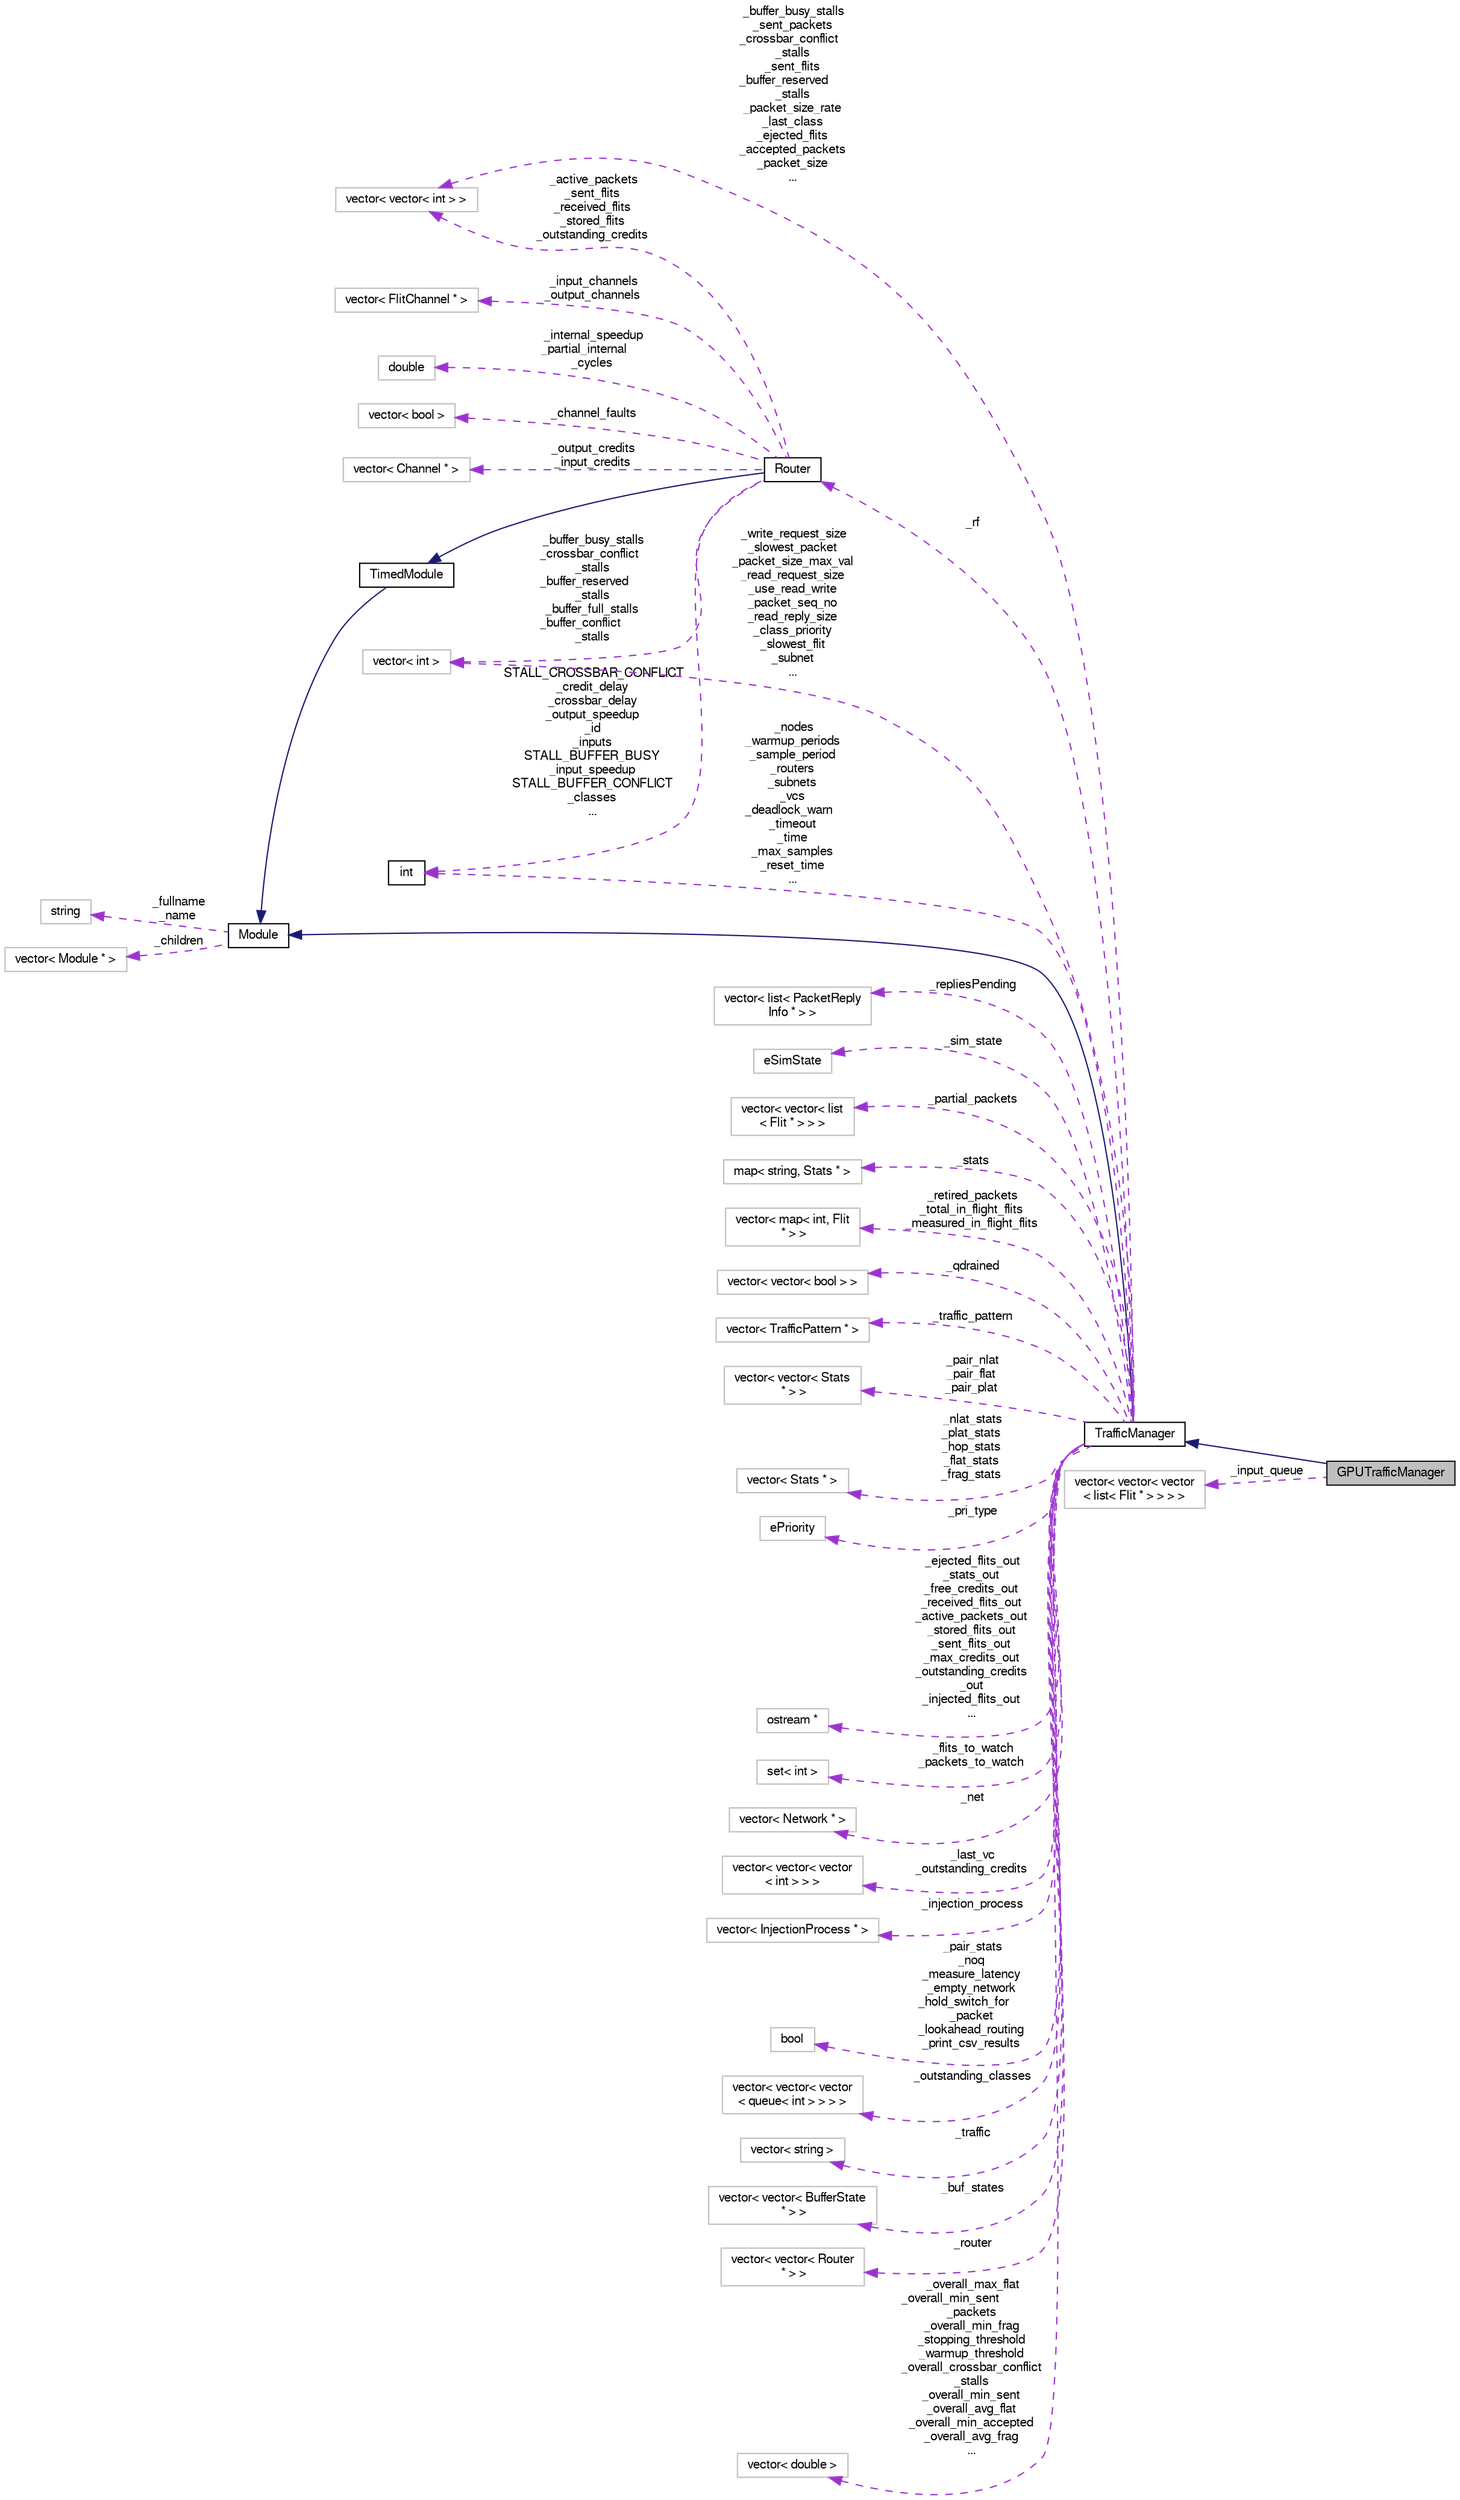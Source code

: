 digraph "GPUTrafficManager"
{
  bgcolor="transparent";
  edge [fontname="FreeSans",fontsize="10",labelfontname="FreeSans",labelfontsize="10"];
  node [fontname="FreeSans",fontsize="10",shape=record];
  rankdir="LR";
  Node3 [label="GPUTrafficManager",height=0.2,width=0.4,color="black", fillcolor="grey75", style="filled", fontcolor="black"];
  Node4 -> Node3 [dir="back",color="midnightblue",fontsize="10",style="solid",fontname="FreeSans"];
  Node4 [label="TrafficManager",height=0.2,width=0.4,color="black",URL="$classTrafficManager.html"];
  Node5 -> Node4 [dir="back",color="midnightblue",fontsize="10",style="solid",fontname="FreeSans"];
  Node5 [label="Module",height=0.2,width=0.4,color="black",URL="$classModule.html"];
  Node6 -> Node5 [dir="back",color="darkorchid3",fontsize="10",style="dashed",label=" _fullname\n_name" ,fontname="FreeSans"];
  Node6 [label="string",height=0.2,width=0.4,color="grey75"];
  Node7 -> Node5 [dir="back",color="darkorchid3",fontsize="10",style="dashed",label=" _children" ,fontname="FreeSans"];
  Node7 [label="vector\< Module * \>",height=0.2,width=0.4,color="grey75"];
  Node8 -> Node4 [dir="back",color="darkorchid3",fontsize="10",style="dashed",label=" _buffer_busy_stalls\n_sent_packets\n_crossbar_conflict\l_stalls\n_sent_flits\n_buffer_reserved\l_stalls\n_packet_size_rate\n_last_class\n_ejected_flits\n_accepted_packets\n_packet_size\n..." ,fontname="FreeSans"];
  Node8 [label="vector\< vector\< int \> \>",height=0.2,width=0.4,color="grey75"];
  Node9 -> Node4 [dir="back",color="darkorchid3",fontsize="10",style="dashed",label=" _repliesPending" ,fontname="FreeSans"];
  Node9 [label="vector\< list\< PacketReply\lInfo * \> \>",height=0.2,width=0.4,color="grey75"];
  Node10 -> Node4 [dir="back",color="darkorchid3",fontsize="10",style="dashed",label=" _sim_state" ,fontname="FreeSans"];
  Node10 [label="eSimState",height=0.2,width=0.4,color="grey75"];
  Node11 -> Node4 [dir="back",color="darkorchid3",fontsize="10",style="dashed",label=" _partial_packets" ,fontname="FreeSans"];
  Node11 [label="vector\< vector\< list\l\< Flit * \> \> \>",height=0.2,width=0.4,color="grey75"];
  Node12 -> Node4 [dir="back",color="darkorchid3",fontsize="10",style="dashed",label=" _stats" ,fontname="FreeSans"];
  Node12 [label="map\< string, Stats * \>",height=0.2,width=0.4,color="grey75"];
  Node13 -> Node4 [dir="back",color="darkorchid3",fontsize="10",style="dashed",label=" _retired_packets\n_total_in_flight_flits\n_measured_in_flight_flits" ,fontname="FreeSans"];
  Node13 [label="vector\< map\< int, Flit\l * \> \>",height=0.2,width=0.4,color="grey75"];
  Node14 -> Node4 [dir="back",color="darkorchid3",fontsize="10",style="dashed",label=" _qdrained" ,fontname="FreeSans"];
  Node14 [label="vector\< vector\< bool \> \>",height=0.2,width=0.4,color="grey75"];
  Node15 -> Node4 [dir="back",color="darkorchid3",fontsize="10",style="dashed",label=" _traffic_pattern" ,fontname="FreeSans"];
  Node15 [label="vector\< TrafficPattern * \>",height=0.2,width=0.4,color="grey75"];
  Node16 -> Node4 [dir="back",color="darkorchid3",fontsize="10",style="dashed",label=" _pair_nlat\n_pair_flat\n_pair_plat" ,fontname="FreeSans"];
  Node16 [label="vector\< vector\< Stats\l * \> \>",height=0.2,width=0.4,color="grey75"];
  Node17 -> Node4 [dir="back",color="darkorchid3",fontsize="10",style="dashed",label=" _nlat_stats\n_plat_stats\n_hop_stats\n_flat_stats\n_frag_stats" ,fontname="FreeSans"];
  Node17 [label="vector\< Stats * \>",height=0.2,width=0.4,color="grey75"];
  Node18 -> Node4 [dir="back",color="darkorchid3",fontsize="10",style="dashed",label=" _rf" ,fontname="FreeSans"];
  Node18 [label="Router",height=0.2,width=0.4,color="black",URL="$classRouter.html"];
  Node19 -> Node18 [dir="back",color="midnightblue",fontsize="10",style="solid",fontname="FreeSans"];
  Node19 [label="TimedModule",height=0.2,width=0.4,color="black",URL="$classTimedModule.html"];
  Node5 -> Node19 [dir="back",color="midnightblue",fontsize="10",style="solid",fontname="FreeSans"];
  Node8 -> Node18 [dir="back",color="darkorchid3",fontsize="10",style="dashed",label=" _active_packets\n_sent_flits\n_received_flits\n_stored_flits\n_outstanding_credits" ,fontname="FreeSans"];
  Node20 -> Node18 [dir="back",color="darkorchid3",fontsize="10",style="dashed",label=" _input_channels\n_output_channels" ,fontname="FreeSans"];
  Node20 [label="vector\< FlitChannel * \>",height=0.2,width=0.4,color="grey75"];
  Node21 -> Node18 [dir="back",color="darkorchid3",fontsize="10",style="dashed",label=" _internal_speedup\n_partial_internal\l_cycles" ,fontname="FreeSans"];
  Node21 [label="double",height=0.2,width=0.4,color="grey75"];
  Node22 -> Node18 [dir="back",color="darkorchid3",fontsize="10",style="dashed",label=" STALL_CROSSBAR_CONFLICT\n_credit_delay\n_crossbar_delay\n_output_speedup\n_id\n_inputs\nSTALL_BUFFER_BUSY\n_input_speedup\nSTALL_BUFFER_CONFLICT\n_classes\n..." ,fontname="FreeSans"];
  Node22 [label="int",height=0.2,width=0.4,color="black",URL="$classint.html"];
  Node23 -> Node18 [dir="back",color="darkorchid3",fontsize="10",style="dashed",label=" _buffer_busy_stalls\n_crossbar_conflict\l_stalls\n_buffer_reserved\l_stalls\n_buffer_full_stalls\n_buffer_conflict\l_stalls" ,fontname="FreeSans"];
  Node23 [label="vector\< int \>",height=0.2,width=0.4,color="grey75"];
  Node24 -> Node18 [dir="back",color="darkorchid3",fontsize="10",style="dashed",label=" _channel_faults" ,fontname="FreeSans"];
  Node24 [label="vector\< bool \>",height=0.2,width=0.4,color="grey75"];
  Node25 -> Node18 [dir="back",color="darkorchid3",fontsize="10",style="dashed",label=" _output_credits\n_input_credits" ,fontname="FreeSans"];
  Node25 [label="vector\< Channel * \>",height=0.2,width=0.4,color="grey75"];
  Node26 -> Node4 [dir="back",color="darkorchid3",fontsize="10",style="dashed",label=" _pri_type" ,fontname="FreeSans"];
  Node26 [label="ePriority",height=0.2,width=0.4,color="grey75"];
  Node27 -> Node4 [dir="back",color="darkorchid3",fontsize="10",style="dashed",label=" _ejected_flits_out\n_stats_out\n_free_credits_out\n_received_flits_out\n_active_packets_out\n_stored_flits_out\n_sent_flits_out\n_max_credits_out\n_outstanding_credits\l_out\n_injected_flits_out\n..." ,fontname="FreeSans"];
  Node27 [label="ostream *",height=0.2,width=0.4,color="grey75"];
  Node28 -> Node4 [dir="back",color="darkorchid3",fontsize="10",style="dashed",label=" _flits_to_watch\n_packets_to_watch" ,fontname="FreeSans"];
  Node28 [label="set\< int \>",height=0.2,width=0.4,color="grey75"];
  Node29 -> Node4 [dir="back",color="darkorchid3",fontsize="10",style="dashed",label=" _net" ,fontname="FreeSans"];
  Node29 [label="vector\< Network * \>",height=0.2,width=0.4,color="grey75"];
  Node30 -> Node4 [dir="back",color="darkorchid3",fontsize="10",style="dashed",label=" _last_vc\n_outstanding_credits" ,fontname="FreeSans"];
  Node30 [label="vector\< vector\< vector\l\< int \> \> \>",height=0.2,width=0.4,color="grey75"];
  Node31 -> Node4 [dir="back",color="darkorchid3",fontsize="10",style="dashed",label=" _injection_process" ,fontname="FreeSans"];
  Node31 [label="vector\< InjectionProcess * \>",height=0.2,width=0.4,color="grey75"];
  Node22 -> Node4 [dir="back",color="darkorchid3",fontsize="10",style="dashed",label=" _nodes\n_warmup_periods\n_sample_period\n_routers\n_subnets\n_vcs\n_deadlock_warn\l_timeout\n_time\n_max_samples\n_reset_time\n..." ,fontname="FreeSans"];
  Node32 -> Node4 [dir="back",color="darkorchid3",fontsize="10",style="dashed",label=" _pair_stats\n_noq\n_measure_latency\n_empty_network\n_hold_switch_for\l_packet\n_lookahead_routing\n_print_csv_results" ,fontname="FreeSans"];
  Node32 [label="bool",height=0.2,width=0.4,color="grey75"];
  Node33 -> Node4 [dir="back",color="darkorchid3",fontsize="10",style="dashed",label=" _outstanding_classes" ,fontname="FreeSans"];
  Node33 [label="vector\< vector\< vector\l\< queue\< int \> \> \> \>",height=0.2,width=0.4,color="grey75"];
  Node34 -> Node4 [dir="back",color="darkorchid3",fontsize="10",style="dashed",label=" _traffic" ,fontname="FreeSans"];
  Node34 [label="vector\< string \>",height=0.2,width=0.4,color="grey75"];
  Node23 -> Node4 [dir="back",color="darkorchid3",fontsize="10",style="dashed",label=" _write_request_size\n_slowest_packet\n_packet_size_max_val\n_read_request_size\n_use_read_write\n_packet_seq_no\n_read_reply_size\n_class_priority\n_slowest_flit\n_subnet\n..." ,fontname="FreeSans"];
  Node35 -> Node4 [dir="back",color="darkorchid3",fontsize="10",style="dashed",label=" _buf_states" ,fontname="FreeSans"];
  Node35 [label="vector\< vector\< BufferState\l * \> \>",height=0.2,width=0.4,color="grey75"];
  Node36 -> Node4 [dir="back",color="darkorchid3",fontsize="10",style="dashed",label=" _router" ,fontname="FreeSans"];
  Node36 [label="vector\< vector\< Router\l * \> \>",height=0.2,width=0.4,color="grey75"];
  Node37 -> Node4 [dir="back",color="darkorchid3",fontsize="10",style="dashed",label=" _overall_max_flat\n_overall_min_sent\l_packets\n_overall_min_frag\n_stopping_threshold\n_warmup_threshold\n_overall_crossbar_conflict\l_stalls\n_overall_min_sent\n_overall_avg_flat\n_overall_min_accepted\n_overall_avg_frag\n..." ,fontname="FreeSans"];
  Node37 [label="vector\< double \>",height=0.2,width=0.4,color="grey75"];
  Node38 -> Node3 [dir="back",color="darkorchid3",fontsize="10",style="dashed",label=" _input_queue" ,fontname="FreeSans"];
  Node38 [label="vector\< vector\< vector\l\< list\< Flit * \> \> \> \>",height=0.2,width=0.4,color="grey75"];
}
